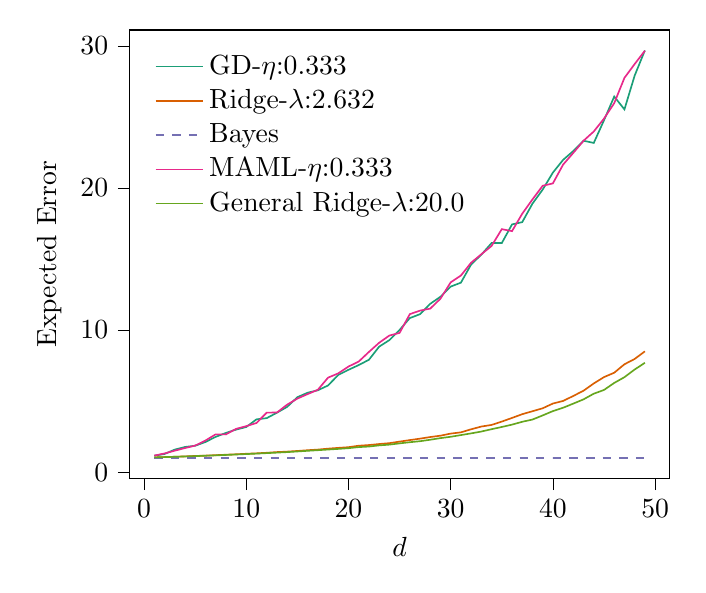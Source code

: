 % This file was created with tikzplotlib v0.10.1.
\begin{tikzpicture}

\definecolor{chocolate217952}{RGB}{217,95,2}
\definecolor{darkcyan27158119}{RGB}{27,158,119}
\definecolor{darkgray176}{RGB}{176,176,176}
\definecolor{deeppink23141138}{RGB}{231,41,138}
\definecolor{lightslategray117112179}{RGB}{117,112,179}
\definecolor{olivedrab10216630}{RGB}{102,166,30}

\begin{axis}[
legend cell align={left},
legend style={
  fill opacity=0.8,
  draw opacity=1,
  text opacity=1,
  at={(0.03,0.97)},
  anchor=north west,
  draw=none
},
tick align=outside,
tick pos=left,
x grid style={darkgray176},
xlabel={\(\displaystyle d\)},
xmin=-1.4, xmax=51.4,
xtick style={color=black},
y grid style={darkgray176},
ylabel={Expected Error},
ymin=-0.434, ymax=31.109,
ytick style={color=black}
]
\addplot [semithick, darkcyan27158119]
table {%
1 1.159
2 1.279
3 1.589
4 1.774
5 1.861
6 2.124
7 2.485
8 2.762
9 2.996
10 3.18
11 3.718
12 3.804
13 4.185
14 4.597
15 5.277
16 5.593
17 5.763
18 6.101
19 6.843
20 7.204
21 7.537
22 7.91
23 8.833
24 9.293
25 10.01
26 10.843
27 11.119
28 11.849
29 12.345
30 13.059
31 13.336
32 14.616
33 15.307
34 16.122
35 16.121
36 17.433
37 17.594
38 18.893
39 19.882
40 21.08
41 21.976
42 22.599
43 23.319
44 23.167
45 24.76
46 26.431
47 25.526
48 27.905
49 29.675
};
\addlegendentry{GD-$\eta$:0.333}
\addplot [semithick, chocolate217952]
table {%
1 1.039
2 1.064
3 1.086
4 1.112
5 1.141
6 1.167
7 1.196
8 1.229
9 1.259
10 1.297
11 1.327
12 1.366
13 1.415
14 1.448
15 1.493
16 1.546
17 1.591
18 1.657
19 1.711
20 1.759
21 1.863
22 1.91
23 1.982
24 2.043
25 2.152
26 2.26
27 2.361
28 2.474
29 2.57
30 2.716
31 2.804
32 3.02
33 3.212
34 3.326
35 3.562
36 3.818
37 4.082
38 4.289
39 4.497
40 4.831
41 5.014
42 5.366
43 5.734
44 6.245
45 6.69
46 6.998
47 7.594
48 7.967
49 8.504
};
\addlegendentry{Ridge-$\lambda$:2.632}
\addplot [semithick, lightslategray117112179, dashed]
table {%
1 1.0
2 1.0
3 1.0
4 1.0
5 1.0
6 1.0
7 1.0
8 1.0
9 1.0
10 1.0
11 1.0
12 1.0
13 1.0
14 1.0
15 1.0
16 1.0
17 1.0
18 1.0
19 1.0
20 1.0
21 1.0
22 1.0
23 1.0
24 1.0
25 1.0
26 1.0
27 1.0
28 1.0
29 1.0
30 1.0
31 1.0
32 1.0
33 1.0
34 1.0
35 1.0
36 1.0
37 1.0
38 1.0
39 1.0
40 1.0
41 1.0
42 1.0
43 1.0
44 1.0
45 1.0
46 1.0
47 1.0
48 1.0
49 1.0
};
\addlegendentry{Bayes}
\addplot [semithick, deeppink23141138]
table {%
1 1.17
2 1.318
3 1.514
4 1.697
5 1.873
6 2.226
7 2.663
8 2.658
9 3.048
10 3.241
11 3.463
12 4.191
13 4.198
14 4.754
15 5.179
16 5.495
17 5.797
18 6.652
19 6.954
20 7.434
21 7.784
22 8.462
23 9.106
24 9.615
25 9.802
26 11.121
27 11.369
28 11.51
29 12.209
30 13.359
31 13.836
32 14.74
33 15.335
34 15.918
35 17.1
36 16.961
37 18.187
38 19.191
39 20.151
40 20.321
41 21.643
42 22.47
43 23.322
44 23.972
45 24.877
46 25.965
47 27.746
48 28.717
49 29.653
};
\addlegendentry{MAML-$\eta$:0.333}
\addplot [semithick, olivedrab10216630]
table {%
1 1.04
2 1.062
3 1.084
4 1.107
5 1.133
6 1.159
7 1.185
8 1.215
9 1.246
10 1.276
11 1.308
12 1.343
13 1.377
14 1.414
15 1.459
16 1.505
17 1.548
18 1.594
19 1.639
20 1.69
21 1.766
22 1.805
23 1.887
24 1.939
25 2.028
26 2.109
27 2.181
28 2.284
29 2.398
30 2.493
31 2.611
32 2.731
33 2.861
34 3.026
35 3.182
36 3.347
37 3.547
38 3.704
39 3.995
40 4.3
41 4.535
42 4.827
43 5.126
44 5.524
45 5.787
46 6.281
47 6.685
48 7.224
49 7.697
};
\addlegendentry{General Ridge-$\lambda$:20.0}
\end{axis}

\end{tikzpicture}
